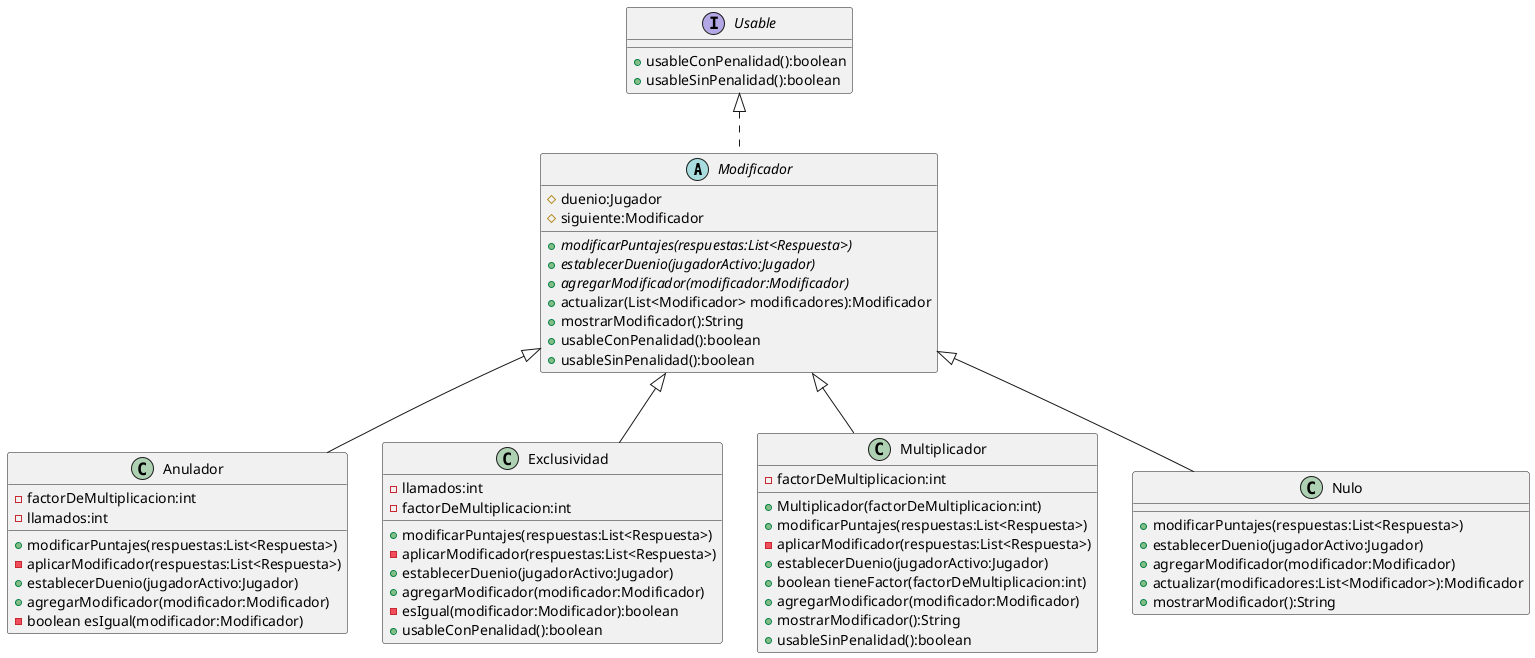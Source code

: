@startuml MODIFICADORES

abstract class Modificador implements Usable{
    # duenio:Jugador
    # siguiente:Modificador

    + {abstract} modificarPuntajes(respuestas:List<Respuesta>)
    + {abstract} establecerDuenio(jugadorActivo:Jugador)
    + {abstract} agregarModificador(modificador:Modificador)
    + actualizar(List<Modificador> modificadores):Modificador 
    + mostrarModificador():String
    + usableConPenalidad():boolean
    + usableSinPenalidad():boolean
}

class Anulador extends Modificador{
    - factorDeMultiplicacion:int
    - llamados:int

    + modificarPuntajes(respuestas:List<Respuesta>)
    - aplicarModificador(respuestas:List<Respuesta>)
    + establecerDuenio(jugadorActivo:Jugador)
    + agregarModificador(modificador:Modificador)
    - boolean esIgual(modificador:Modificador)
}

class Exclusividad extends Modificador{
    - llamados:int
    - factorDeMultiplicacion:int

    + modificarPuntajes(respuestas:List<Respuesta>)
    - aplicarModificador(respuestas:List<Respuesta>)
    + establecerDuenio(jugadorActivo:Jugador)
    + agregarModificador(modificador:Modificador)
    - esIgual(modificador:Modificador):boolean 
    + usableConPenalidad():boolean
}

class Multiplicador extends Modificador{
    - factorDeMultiplicacion:int

    + Multiplicador(factorDeMultiplicacion:int)
    + modificarPuntajes(respuestas:List<Respuesta>)
    - aplicarModificador(respuestas:List<Respuesta>)
    + establecerDuenio(jugadorActivo:Jugador)
    + boolean tieneFactor(factorDeMultiplicacion:int)
    + agregarModificador(modificador:Modificador)
    + mostrarModificador():String
    + usableSinPenalidad():boolean
}

class Nulo extends Modificador{
    + modificarPuntajes(respuestas:List<Respuesta>)
    + establecerDuenio(jugadorActivo:Jugador)
    + agregarModificador(modificador:Modificador)
    + actualizar(modificadores:List<Modificador>):Modificador
    + mostrarModificador():String
}

interface Usable{
    + usableConPenalidad():boolean
    + usableSinPenalidad():boolean
}